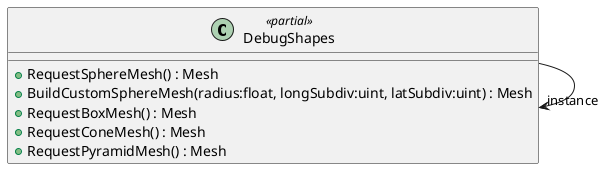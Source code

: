 @startuml
class DebugShapes <<partial>> {
    + RequestSphereMesh() : Mesh
    + BuildCustomSphereMesh(radius:float, longSubdiv:uint, latSubdiv:uint) : Mesh
    + RequestBoxMesh() : Mesh
    + RequestConeMesh() : Mesh
    + RequestPyramidMesh() : Mesh
}
DebugShapes --> "instance" DebugShapes
@enduml

